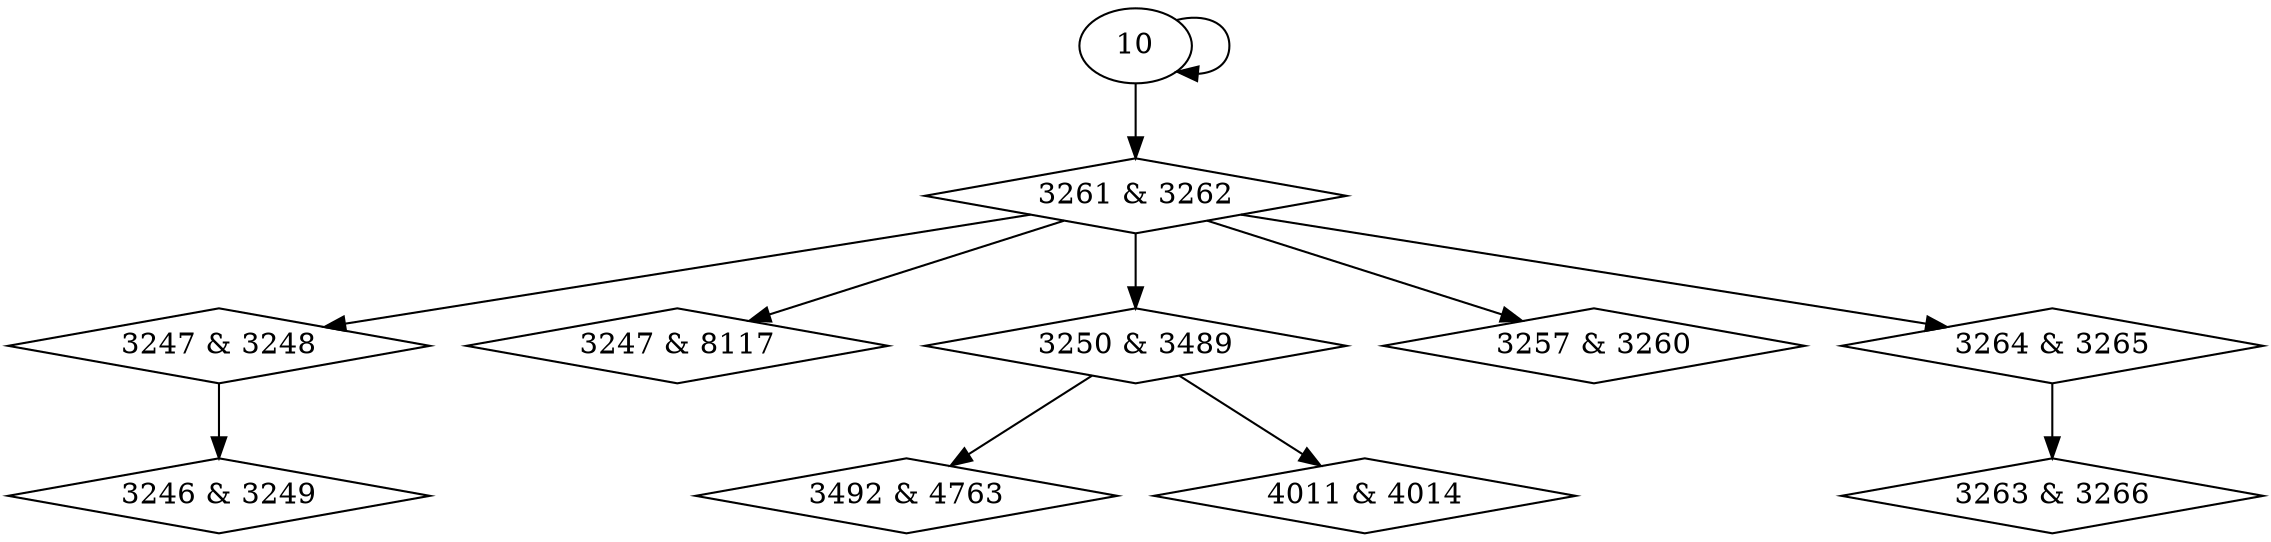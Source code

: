 digraph {
0 [label = "3246 & 3249", shape = diamond];
1 [label = "3247 & 3248", shape = diamond];
2 [label = "3247 & 8117", shape = diamond];
3 [label = "3250 & 3489", shape = diamond];
4 [label = "3257 & 3260", shape = diamond];
5 [label = "3261 & 3262", shape = diamond];
6 [label = "3263 & 3266", shape = diamond];
7 [label = "3264 & 3265", shape = diamond];
8 [label = "3492 & 4763", shape = diamond];
9 [label = "4011 & 4014", shape = diamond];
1 -> 0;
5 -> 1;
5 -> 2;
5 -> 3;
5 -> 4;
10 -> 5;
7 -> 6;
5 -> 7;
3 -> 8;
3 -> 9;
10 -> 10;
}
